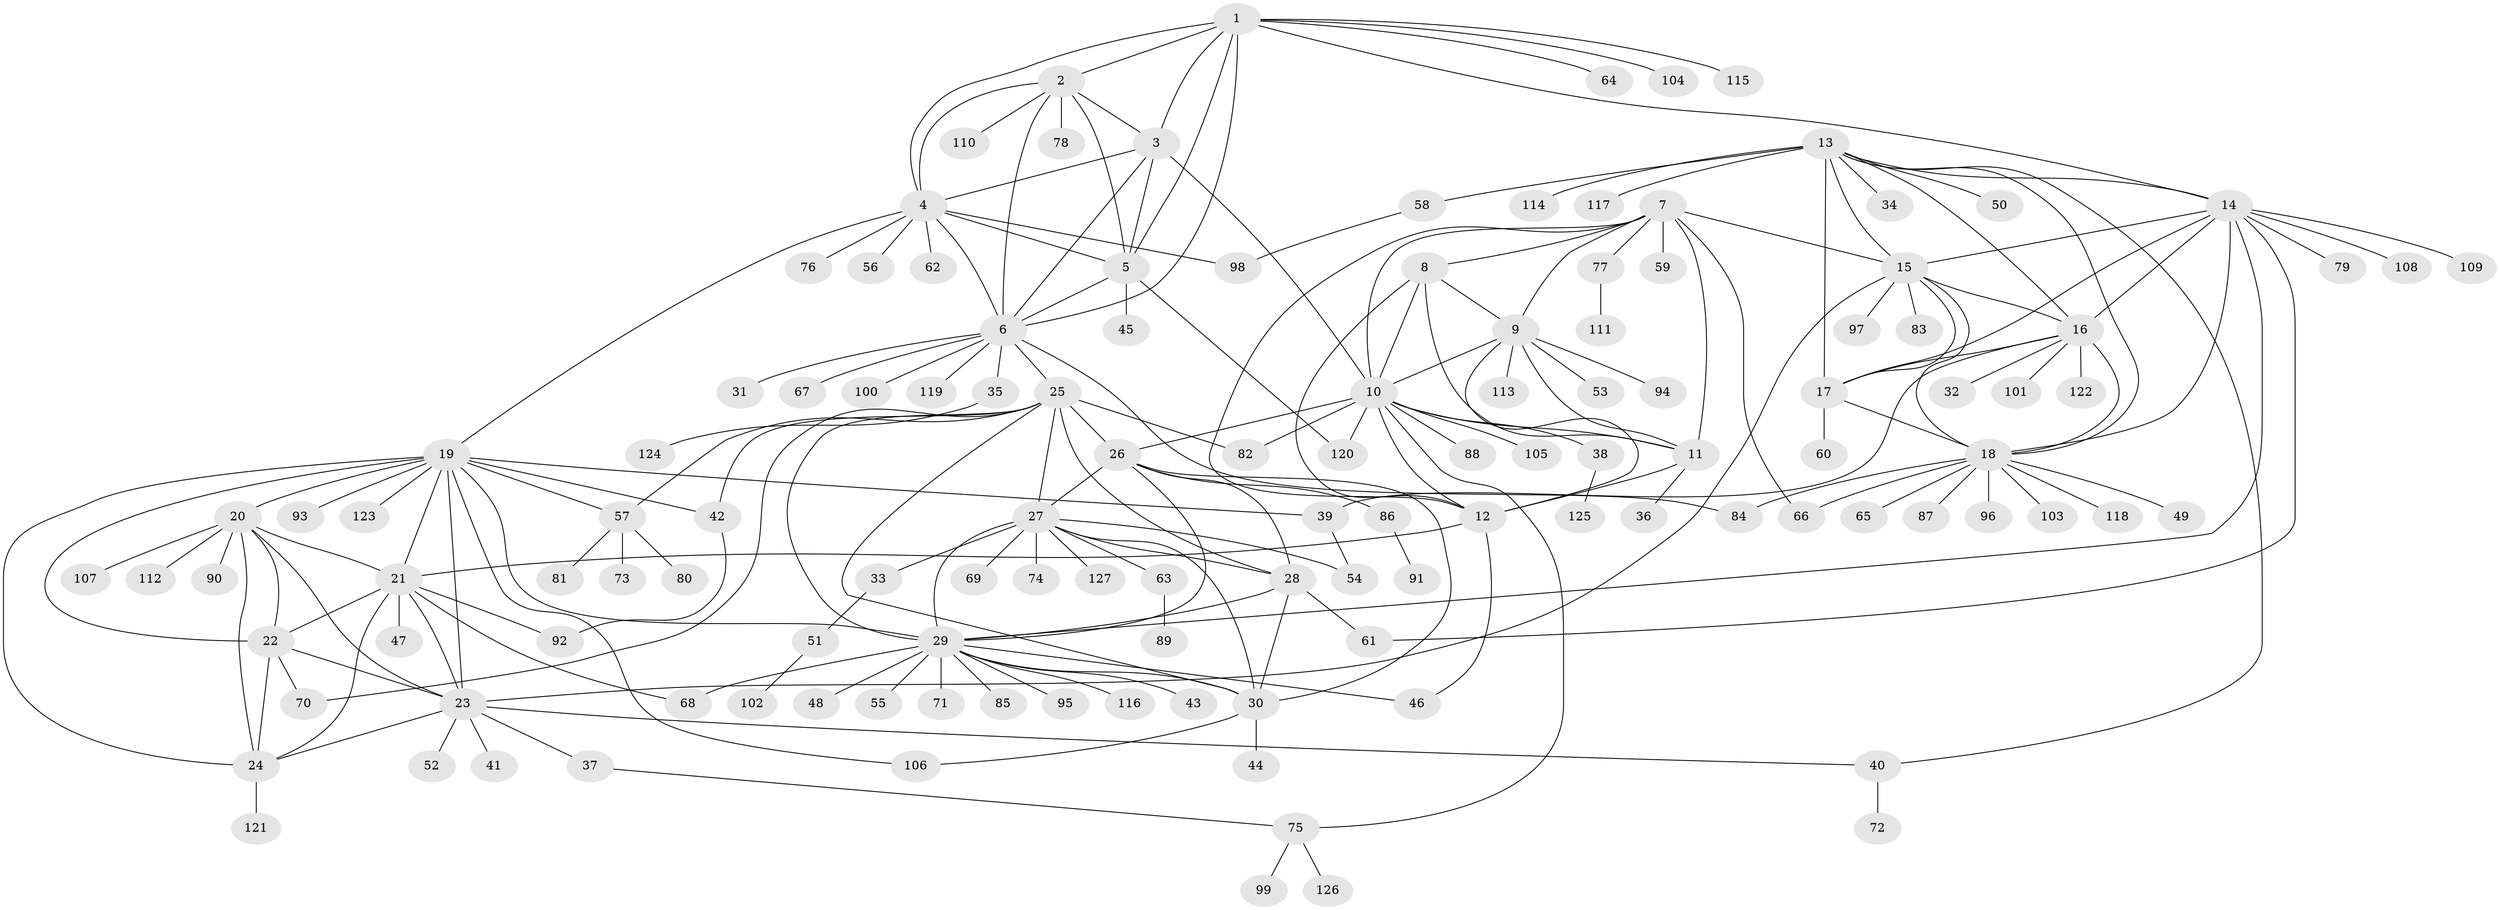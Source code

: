 // Generated by graph-tools (version 1.1) at 2025/37/03/09/25 02:37:19]
// undirected, 127 vertices, 199 edges
graph export_dot {
graph [start="1"]
  node [color=gray90,style=filled];
  1;
  2;
  3;
  4;
  5;
  6;
  7;
  8;
  9;
  10;
  11;
  12;
  13;
  14;
  15;
  16;
  17;
  18;
  19;
  20;
  21;
  22;
  23;
  24;
  25;
  26;
  27;
  28;
  29;
  30;
  31;
  32;
  33;
  34;
  35;
  36;
  37;
  38;
  39;
  40;
  41;
  42;
  43;
  44;
  45;
  46;
  47;
  48;
  49;
  50;
  51;
  52;
  53;
  54;
  55;
  56;
  57;
  58;
  59;
  60;
  61;
  62;
  63;
  64;
  65;
  66;
  67;
  68;
  69;
  70;
  71;
  72;
  73;
  74;
  75;
  76;
  77;
  78;
  79;
  80;
  81;
  82;
  83;
  84;
  85;
  86;
  87;
  88;
  89;
  90;
  91;
  92;
  93;
  94;
  95;
  96;
  97;
  98;
  99;
  100;
  101;
  102;
  103;
  104;
  105;
  106;
  107;
  108;
  109;
  110;
  111;
  112;
  113;
  114;
  115;
  116;
  117;
  118;
  119;
  120;
  121;
  122;
  123;
  124;
  125;
  126;
  127;
  1 -- 2;
  1 -- 3;
  1 -- 4;
  1 -- 5;
  1 -- 6;
  1 -- 14;
  1 -- 64;
  1 -- 104;
  1 -- 115;
  2 -- 3;
  2 -- 4;
  2 -- 5;
  2 -- 6;
  2 -- 78;
  2 -- 110;
  3 -- 4;
  3 -- 5;
  3 -- 6;
  3 -- 10;
  4 -- 5;
  4 -- 6;
  4 -- 19;
  4 -- 56;
  4 -- 62;
  4 -- 76;
  4 -- 98;
  5 -- 6;
  5 -- 45;
  5 -- 120;
  6 -- 25;
  6 -- 31;
  6 -- 35;
  6 -- 67;
  6 -- 84;
  6 -- 100;
  6 -- 119;
  7 -- 8;
  7 -- 9;
  7 -- 10;
  7 -- 11;
  7 -- 12;
  7 -- 15;
  7 -- 59;
  7 -- 66;
  7 -- 77;
  8 -- 9;
  8 -- 10;
  8 -- 11;
  8 -- 12;
  9 -- 10;
  9 -- 11;
  9 -- 12;
  9 -- 53;
  9 -- 94;
  9 -- 113;
  10 -- 11;
  10 -- 12;
  10 -- 26;
  10 -- 38;
  10 -- 75;
  10 -- 82;
  10 -- 88;
  10 -- 105;
  10 -- 120;
  11 -- 12;
  11 -- 36;
  12 -- 21;
  12 -- 46;
  13 -- 14;
  13 -- 15;
  13 -- 16;
  13 -- 17;
  13 -- 18;
  13 -- 34;
  13 -- 40;
  13 -- 50;
  13 -- 58;
  13 -- 114;
  13 -- 117;
  14 -- 15;
  14 -- 16;
  14 -- 17;
  14 -- 18;
  14 -- 29;
  14 -- 61;
  14 -- 79;
  14 -- 108;
  14 -- 109;
  15 -- 16;
  15 -- 17;
  15 -- 18;
  15 -- 23;
  15 -- 83;
  15 -- 97;
  16 -- 17;
  16 -- 18;
  16 -- 32;
  16 -- 39;
  16 -- 101;
  16 -- 122;
  17 -- 18;
  17 -- 60;
  18 -- 49;
  18 -- 65;
  18 -- 66;
  18 -- 84;
  18 -- 87;
  18 -- 96;
  18 -- 103;
  18 -- 118;
  19 -- 20;
  19 -- 21;
  19 -- 22;
  19 -- 23;
  19 -- 24;
  19 -- 29;
  19 -- 39;
  19 -- 42;
  19 -- 57;
  19 -- 93;
  19 -- 106;
  19 -- 123;
  20 -- 21;
  20 -- 22;
  20 -- 23;
  20 -- 24;
  20 -- 90;
  20 -- 107;
  20 -- 112;
  21 -- 22;
  21 -- 23;
  21 -- 24;
  21 -- 47;
  21 -- 68;
  21 -- 92;
  22 -- 23;
  22 -- 24;
  22 -- 70;
  23 -- 24;
  23 -- 37;
  23 -- 40;
  23 -- 41;
  23 -- 52;
  24 -- 121;
  25 -- 26;
  25 -- 27;
  25 -- 28;
  25 -- 29;
  25 -- 30;
  25 -- 42;
  25 -- 57;
  25 -- 70;
  25 -- 82;
  26 -- 27;
  26 -- 28;
  26 -- 29;
  26 -- 30;
  26 -- 86;
  27 -- 28;
  27 -- 29;
  27 -- 30;
  27 -- 33;
  27 -- 54;
  27 -- 63;
  27 -- 69;
  27 -- 74;
  27 -- 127;
  28 -- 29;
  28 -- 30;
  28 -- 61;
  29 -- 30;
  29 -- 43;
  29 -- 46;
  29 -- 48;
  29 -- 55;
  29 -- 68;
  29 -- 71;
  29 -- 85;
  29 -- 95;
  29 -- 116;
  30 -- 44;
  30 -- 106;
  33 -- 51;
  35 -- 124;
  37 -- 75;
  38 -- 125;
  39 -- 54;
  40 -- 72;
  42 -- 92;
  51 -- 102;
  57 -- 73;
  57 -- 80;
  57 -- 81;
  58 -- 98;
  63 -- 89;
  75 -- 99;
  75 -- 126;
  77 -- 111;
  86 -- 91;
}
